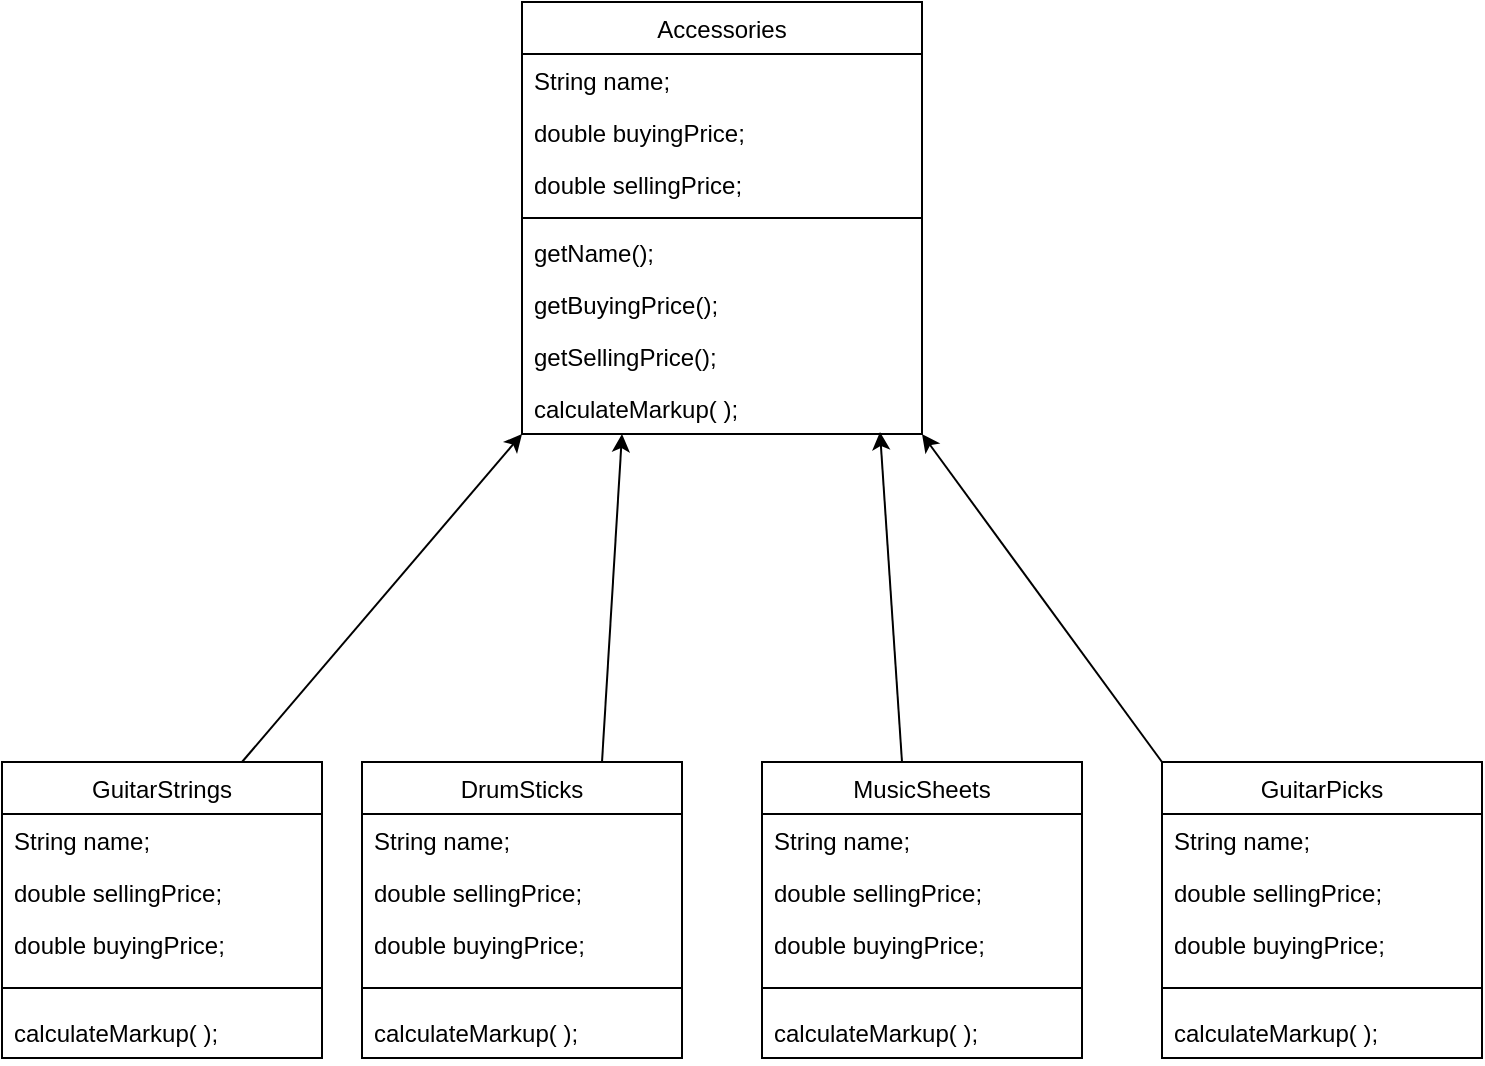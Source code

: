 <mxfile version="14.1.8" type="device"><diagram id="C5RBs43oDa-KdzZeNtuy" name="Page-1"><mxGraphModel dx="1106" dy="783" grid="1" gridSize="10" guides="1" tooltips="1" connect="1" arrows="1" fold="1" page="1" pageScale="1" pageWidth="1169" pageHeight="827" math="0" shadow="0"><root><mxCell id="WIyWlLk6GJQsqaUBKTNV-0"/><mxCell id="WIyWlLk6GJQsqaUBKTNV-1" parent="WIyWlLk6GJQsqaUBKTNV-0"/><mxCell id="xoedn5dBGFH86IDZSsq7-64" value="Accessories" style="swimlane;fontStyle=0;align=center;verticalAlign=top;childLayout=stackLayout;horizontal=1;startSize=26;horizontalStack=0;resizeParent=1;resizeLast=0;collapsible=1;marginBottom=0;rounded=0;shadow=0;strokeWidth=1;" parent="WIyWlLk6GJQsqaUBKTNV-1" vertex="1"><mxGeometry x="550" y="120" width="200" height="216" as="geometry"><mxRectangle x="130" y="380" width="160" height="26" as="alternateBounds"/></mxGeometry></mxCell><mxCell id="xoedn5dBGFH86IDZSsq7-65" value="String name;" style="text;align=left;verticalAlign=top;spacingLeft=4;spacingRight=4;overflow=hidden;rotatable=0;points=[[0,0.5],[1,0.5]];portConstraint=eastwest;rounded=0;shadow=0;html=0;" parent="xoedn5dBGFH86IDZSsq7-64" vertex="1"><mxGeometry y="26" width="200" height="26" as="geometry"/></mxCell><mxCell id="xoedn5dBGFH86IDZSsq7-138" value="double buyingPrice;" style="text;align=left;verticalAlign=top;spacingLeft=4;spacingRight=4;overflow=hidden;rotatable=0;points=[[0,0.5],[1,0.5]];portConstraint=eastwest;rounded=0;shadow=0;html=0;" parent="xoedn5dBGFH86IDZSsq7-64" vertex="1"><mxGeometry y="52" width="200" height="26" as="geometry"/></mxCell><mxCell id="xoedn5dBGFH86IDZSsq7-137" value="double sellingPrice;" style="text;align=left;verticalAlign=top;spacingLeft=4;spacingRight=4;overflow=hidden;rotatable=0;points=[[0,0.5],[1,0.5]];portConstraint=eastwest;rounded=0;shadow=0;html=0;" parent="xoedn5dBGFH86IDZSsq7-64" vertex="1"><mxGeometry y="78" width="200" height="26" as="geometry"/></mxCell><mxCell id="xoedn5dBGFH86IDZSsq7-69" value="" style="line;html=1;strokeWidth=1;align=left;verticalAlign=middle;spacingTop=-1;spacingLeft=3;spacingRight=3;rotatable=0;labelPosition=right;points=[];portConstraint=eastwest;" parent="xoedn5dBGFH86IDZSsq7-64" vertex="1"><mxGeometry y="104" width="200" height="8" as="geometry"/></mxCell><mxCell id="xoedn5dBGFH86IDZSsq7-141" value="getName();" style="text;align=left;verticalAlign=top;spacingLeft=4;spacingRight=4;overflow=hidden;rotatable=0;points=[[0,0.5],[1,0.5]];portConstraint=eastwest;rounded=0;shadow=0;html=0;" parent="xoedn5dBGFH86IDZSsq7-64" vertex="1"><mxGeometry y="112" width="200" height="26" as="geometry"/></mxCell><mxCell id="xoedn5dBGFH86IDZSsq7-140" value="getBuyingPrice();" style="text;align=left;verticalAlign=top;spacingLeft=4;spacingRight=4;overflow=hidden;rotatable=0;points=[[0,0.5],[1,0.5]];portConstraint=eastwest;rounded=0;shadow=0;html=0;" parent="xoedn5dBGFH86IDZSsq7-64" vertex="1"><mxGeometry y="138" width="200" height="26" as="geometry"/></mxCell><mxCell id="xoedn5dBGFH86IDZSsq7-139" value="getSellingPrice();" style="text;align=left;verticalAlign=top;spacingLeft=4;spacingRight=4;overflow=hidden;rotatable=0;points=[[0,0.5],[1,0.5]];portConstraint=eastwest;rounded=0;shadow=0;html=0;" parent="xoedn5dBGFH86IDZSsq7-64" vertex="1"><mxGeometry y="164" width="200" height="26" as="geometry"/></mxCell><mxCell id="3-GYucymHD-fX7du0znt-38" value="calculateMarkup( );" style="text;align=left;verticalAlign=top;spacingLeft=4;spacingRight=4;overflow=hidden;rotatable=0;points=[[0,0.5],[1,0.5]];portConstraint=eastwest;" parent="xoedn5dBGFH86IDZSsq7-64" vertex="1"><mxGeometry y="190" width="200" height="26" as="geometry"/></mxCell><mxCell id="xoedn5dBGFH86IDZSsq7-90" value="GuitarStrings" style="swimlane;fontStyle=0;align=center;verticalAlign=top;childLayout=stackLayout;horizontal=1;startSize=26;horizontalStack=0;resizeParent=1;resizeLast=0;collapsible=1;marginBottom=0;rounded=0;shadow=0;strokeWidth=1;" parent="WIyWlLk6GJQsqaUBKTNV-1" vertex="1"><mxGeometry x="290" y="500" width="160" height="148" as="geometry"><mxRectangle x="130" y="380" width="160" height="26" as="alternateBounds"/></mxGeometry></mxCell><mxCell id="3-GYucymHD-fX7du0znt-18" value="String name;" style="text;align=left;verticalAlign=top;spacingLeft=4;spacingRight=4;overflow=hidden;rotatable=0;points=[[0,0.5],[1,0.5]];portConstraint=eastwest;rounded=0;shadow=0;html=0;" parent="xoedn5dBGFH86IDZSsq7-90" vertex="1"><mxGeometry y="26" width="160" height="26" as="geometry"/></mxCell><mxCell id="3-GYucymHD-fX7du0znt-19" value="double sellingPrice;" style="text;align=left;verticalAlign=top;spacingLeft=4;spacingRight=4;overflow=hidden;rotatable=0;points=[[0,0.5],[1,0.5]];portConstraint=eastwest;rounded=0;shadow=0;html=0;" parent="xoedn5dBGFH86IDZSsq7-90" vertex="1"><mxGeometry y="52" width="160" height="26" as="geometry"/></mxCell><mxCell id="3-GYucymHD-fX7du0znt-17" value="double buyingPrice;" style="text;align=left;verticalAlign=top;spacingLeft=4;spacingRight=4;overflow=hidden;rotatable=0;points=[[0,0.5],[1,0.5]];portConstraint=eastwest;rounded=0;shadow=0;html=0;" parent="xoedn5dBGFH86IDZSsq7-90" vertex="1"><mxGeometry y="78" width="160" height="26" as="geometry"/></mxCell><mxCell id="xoedn5dBGFH86IDZSsq7-92" value="" style="line;html=1;strokeWidth=1;align=left;verticalAlign=middle;spacingTop=-1;spacingLeft=3;spacingRight=3;rotatable=0;labelPosition=right;points=[];portConstraint=eastwest;" parent="xoedn5dBGFH86IDZSsq7-90" vertex="1"><mxGeometry y="104" width="160" height="18" as="geometry"/></mxCell><mxCell id="xoedn5dBGFH86IDZSsq7-165" value="calculateMarkup( );" style="text;align=left;verticalAlign=top;spacingLeft=4;spacingRight=4;overflow=hidden;rotatable=0;points=[[0,0.5],[1,0.5]];portConstraint=eastwest;" parent="xoedn5dBGFH86IDZSsq7-90" vertex="1"><mxGeometry y="122" width="160" height="26" as="geometry"/></mxCell><mxCell id="xoedn5dBGFH86IDZSsq7-114" value="" style="endArrow=classic;html=1;entryX=0;entryY=1;entryDx=0;entryDy=0;exitX=0.75;exitY=0;exitDx=0;exitDy=0;" parent="WIyWlLk6GJQsqaUBKTNV-1" source="xoedn5dBGFH86IDZSsq7-90" target="xoedn5dBGFH86IDZSsq7-64" edge="1"><mxGeometry width="50" height="50" relative="1" as="geometry"><mxPoint x="395" y="490" as="sourcePoint"/><mxPoint x="445" y="350" as="targetPoint"/></mxGeometry></mxCell><mxCell id="xoedn5dBGFH86IDZSsq7-120" value="" style="endArrow=classic;html=1;entryX=0.25;entryY=1;entryDx=0;entryDy=0;exitX=0.75;exitY=0;exitDx=0;exitDy=0;" parent="WIyWlLk6GJQsqaUBKTNV-1" source="3-GYucymHD-fX7du0znt-20" target="xoedn5dBGFH86IDZSsq7-64" edge="1"><mxGeometry width="50" height="50" relative="1" as="geometry"><mxPoint x="566" y="496.524" as="sourcePoint"/><mxPoint x="650" y="340" as="targetPoint"/></mxGeometry></mxCell><mxCell id="xoedn5dBGFH86IDZSsq7-121" value="" style="endArrow=classic;html=1;exitX=0.5;exitY=0;exitDx=0;exitDy=0;entryX=0.895;entryY=0.962;entryDx=0;entryDy=0;entryPerimeter=0;" parent="WIyWlLk6GJQsqaUBKTNV-1" edge="1" target="3-GYucymHD-fX7du0znt-38"><mxGeometry width="50" height="50" relative="1" as="geometry"><mxPoint x="740" y="500" as="sourcePoint"/><mxPoint x="720" y="327" as="targetPoint"/></mxGeometry></mxCell><mxCell id="xoedn5dBGFH86IDZSsq7-122" value="" style="endArrow=classic;html=1;entryX=1;entryY=1;entryDx=0;entryDy=0;exitX=0.25;exitY=0;exitDx=0;exitDy=0;" parent="WIyWlLk6GJQsqaUBKTNV-1" target="xoedn5dBGFH86IDZSsq7-64" edge="1"><mxGeometry width="50" height="50" relative="1" as="geometry"><mxPoint x="870" y="500" as="sourcePoint"/><mxPoint x="650" y="340" as="targetPoint"/></mxGeometry></mxCell><mxCell id="3-GYucymHD-fX7du0znt-20" value="DrumSticks" style="swimlane;fontStyle=0;align=center;verticalAlign=top;childLayout=stackLayout;horizontal=1;startSize=26;horizontalStack=0;resizeParent=1;resizeLast=0;collapsible=1;marginBottom=0;rounded=0;shadow=0;strokeWidth=1;" parent="WIyWlLk6GJQsqaUBKTNV-1" vertex="1"><mxGeometry x="470" y="500" width="160" height="148" as="geometry"><mxRectangle x="130" y="380" width="160" height="26" as="alternateBounds"/></mxGeometry></mxCell><mxCell id="3-GYucymHD-fX7du0znt-21" value="String name;" style="text;align=left;verticalAlign=top;spacingLeft=4;spacingRight=4;overflow=hidden;rotatable=0;points=[[0,0.5],[1,0.5]];portConstraint=eastwest;rounded=0;shadow=0;html=0;" parent="3-GYucymHD-fX7du0znt-20" vertex="1"><mxGeometry y="26" width="160" height="26" as="geometry"/></mxCell><mxCell id="3-GYucymHD-fX7du0znt-22" value="double sellingPrice;" style="text;align=left;verticalAlign=top;spacingLeft=4;spacingRight=4;overflow=hidden;rotatable=0;points=[[0,0.5],[1,0.5]];portConstraint=eastwest;rounded=0;shadow=0;html=0;" parent="3-GYucymHD-fX7du0znt-20" vertex="1"><mxGeometry y="52" width="160" height="26" as="geometry"/></mxCell><mxCell id="3-GYucymHD-fX7du0znt-23" value="double buyingPrice;" style="text;align=left;verticalAlign=top;spacingLeft=4;spacingRight=4;overflow=hidden;rotatable=0;points=[[0,0.5],[1,0.5]];portConstraint=eastwest;rounded=0;shadow=0;html=0;" parent="3-GYucymHD-fX7du0znt-20" vertex="1"><mxGeometry y="78" width="160" height="26" as="geometry"/></mxCell><mxCell id="3-GYucymHD-fX7du0znt-24" value="" style="line;html=1;strokeWidth=1;align=left;verticalAlign=middle;spacingTop=-1;spacingLeft=3;spacingRight=3;rotatable=0;labelPosition=right;points=[];portConstraint=eastwest;" parent="3-GYucymHD-fX7du0znt-20" vertex="1"><mxGeometry y="104" width="160" height="18" as="geometry"/></mxCell><mxCell id="3-GYucymHD-fX7du0znt-25" value="calculateMarkup( );" style="text;align=left;verticalAlign=top;spacingLeft=4;spacingRight=4;overflow=hidden;rotatable=0;points=[[0,0.5],[1,0.5]];portConstraint=eastwest;" parent="3-GYucymHD-fX7du0znt-20" vertex="1"><mxGeometry y="122" width="160" height="26" as="geometry"/></mxCell><mxCell id="3-GYucymHD-fX7du0znt-26" value="MusicSheets" style="swimlane;fontStyle=0;align=center;verticalAlign=top;childLayout=stackLayout;horizontal=1;startSize=26;horizontalStack=0;resizeParent=1;resizeLast=0;collapsible=1;marginBottom=0;rounded=0;shadow=0;strokeWidth=1;" parent="WIyWlLk6GJQsqaUBKTNV-1" vertex="1"><mxGeometry x="670" y="500" width="160" height="148" as="geometry"><mxRectangle x="130" y="380" width="160" height="26" as="alternateBounds"/></mxGeometry></mxCell><mxCell id="3-GYucymHD-fX7du0znt-27" value="String name;" style="text;align=left;verticalAlign=top;spacingLeft=4;spacingRight=4;overflow=hidden;rotatable=0;points=[[0,0.5],[1,0.5]];portConstraint=eastwest;rounded=0;shadow=0;html=0;" parent="3-GYucymHD-fX7du0znt-26" vertex="1"><mxGeometry y="26" width="160" height="26" as="geometry"/></mxCell><mxCell id="3-GYucymHD-fX7du0znt-28" value="double sellingPrice;" style="text;align=left;verticalAlign=top;spacingLeft=4;spacingRight=4;overflow=hidden;rotatable=0;points=[[0,0.5],[1,0.5]];portConstraint=eastwest;rounded=0;shadow=0;html=0;" parent="3-GYucymHD-fX7du0znt-26" vertex="1"><mxGeometry y="52" width="160" height="26" as="geometry"/></mxCell><mxCell id="3-GYucymHD-fX7du0znt-29" value="double buyingPrice;" style="text;align=left;verticalAlign=top;spacingLeft=4;spacingRight=4;overflow=hidden;rotatable=0;points=[[0,0.5],[1,0.5]];portConstraint=eastwest;rounded=0;shadow=0;html=0;" parent="3-GYucymHD-fX7du0znt-26" vertex="1"><mxGeometry y="78" width="160" height="26" as="geometry"/></mxCell><mxCell id="3-GYucymHD-fX7du0znt-30" value="" style="line;html=1;strokeWidth=1;align=left;verticalAlign=middle;spacingTop=-1;spacingLeft=3;spacingRight=3;rotatable=0;labelPosition=right;points=[];portConstraint=eastwest;" parent="3-GYucymHD-fX7du0znt-26" vertex="1"><mxGeometry y="104" width="160" height="18" as="geometry"/></mxCell><mxCell id="3-GYucymHD-fX7du0znt-31" value="calculateMarkup( );" style="text;align=left;verticalAlign=top;spacingLeft=4;spacingRight=4;overflow=hidden;rotatable=0;points=[[0,0.5],[1,0.5]];portConstraint=eastwest;" parent="3-GYucymHD-fX7du0znt-26" vertex="1"><mxGeometry y="122" width="160" height="26" as="geometry"/></mxCell><mxCell id="3-GYucymHD-fX7du0znt-32" value="GuitarPicks" style="swimlane;fontStyle=0;align=center;verticalAlign=top;childLayout=stackLayout;horizontal=1;startSize=26;horizontalStack=0;resizeParent=1;resizeLast=0;collapsible=1;marginBottom=0;rounded=0;shadow=0;strokeWidth=1;" parent="WIyWlLk6GJQsqaUBKTNV-1" vertex="1"><mxGeometry x="870" y="500" width="160" height="148" as="geometry"><mxRectangle x="130" y="380" width="160" height="26" as="alternateBounds"/></mxGeometry></mxCell><mxCell id="3-GYucymHD-fX7du0znt-33" value="String name;" style="text;align=left;verticalAlign=top;spacingLeft=4;spacingRight=4;overflow=hidden;rotatable=0;points=[[0,0.5],[1,0.5]];portConstraint=eastwest;rounded=0;shadow=0;html=0;" parent="3-GYucymHD-fX7du0znt-32" vertex="1"><mxGeometry y="26" width="160" height="26" as="geometry"/></mxCell><mxCell id="3-GYucymHD-fX7du0znt-34" value="double sellingPrice;" style="text;align=left;verticalAlign=top;spacingLeft=4;spacingRight=4;overflow=hidden;rotatable=0;points=[[0,0.5],[1,0.5]];portConstraint=eastwest;rounded=0;shadow=0;html=0;" parent="3-GYucymHD-fX7du0znt-32" vertex="1"><mxGeometry y="52" width="160" height="26" as="geometry"/></mxCell><mxCell id="3-GYucymHD-fX7du0znt-35" value="double buyingPrice;" style="text;align=left;verticalAlign=top;spacingLeft=4;spacingRight=4;overflow=hidden;rotatable=0;points=[[0,0.5],[1,0.5]];portConstraint=eastwest;rounded=0;shadow=0;html=0;" parent="3-GYucymHD-fX7du0znt-32" vertex="1"><mxGeometry y="78" width="160" height="26" as="geometry"/></mxCell><mxCell id="3-GYucymHD-fX7du0znt-36" value="" style="line;html=1;strokeWidth=1;align=left;verticalAlign=middle;spacingTop=-1;spacingLeft=3;spacingRight=3;rotatable=0;labelPosition=right;points=[];portConstraint=eastwest;" parent="3-GYucymHD-fX7du0znt-32" vertex="1"><mxGeometry y="104" width="160" height="18" as="geometry"/></mxCell><mxCell id="3-GYucymHD-fX7du0znt-37" value="calculateMarkup( );" style="text;align=left;verticalAlign=top;spacingLeft=4;spacingRight=4;overflow=hidden;rotatable=0;points=[[0,0.5],[1,0.5]];portConstraint=eastwest;" parent="3-GYucymHD-fX7du0znt-32" vertex="1"><mxGeometry y="122" width="160" height="26" as="geometry"/></mxCell></root></mxGraphModel></diagram></mxfile>